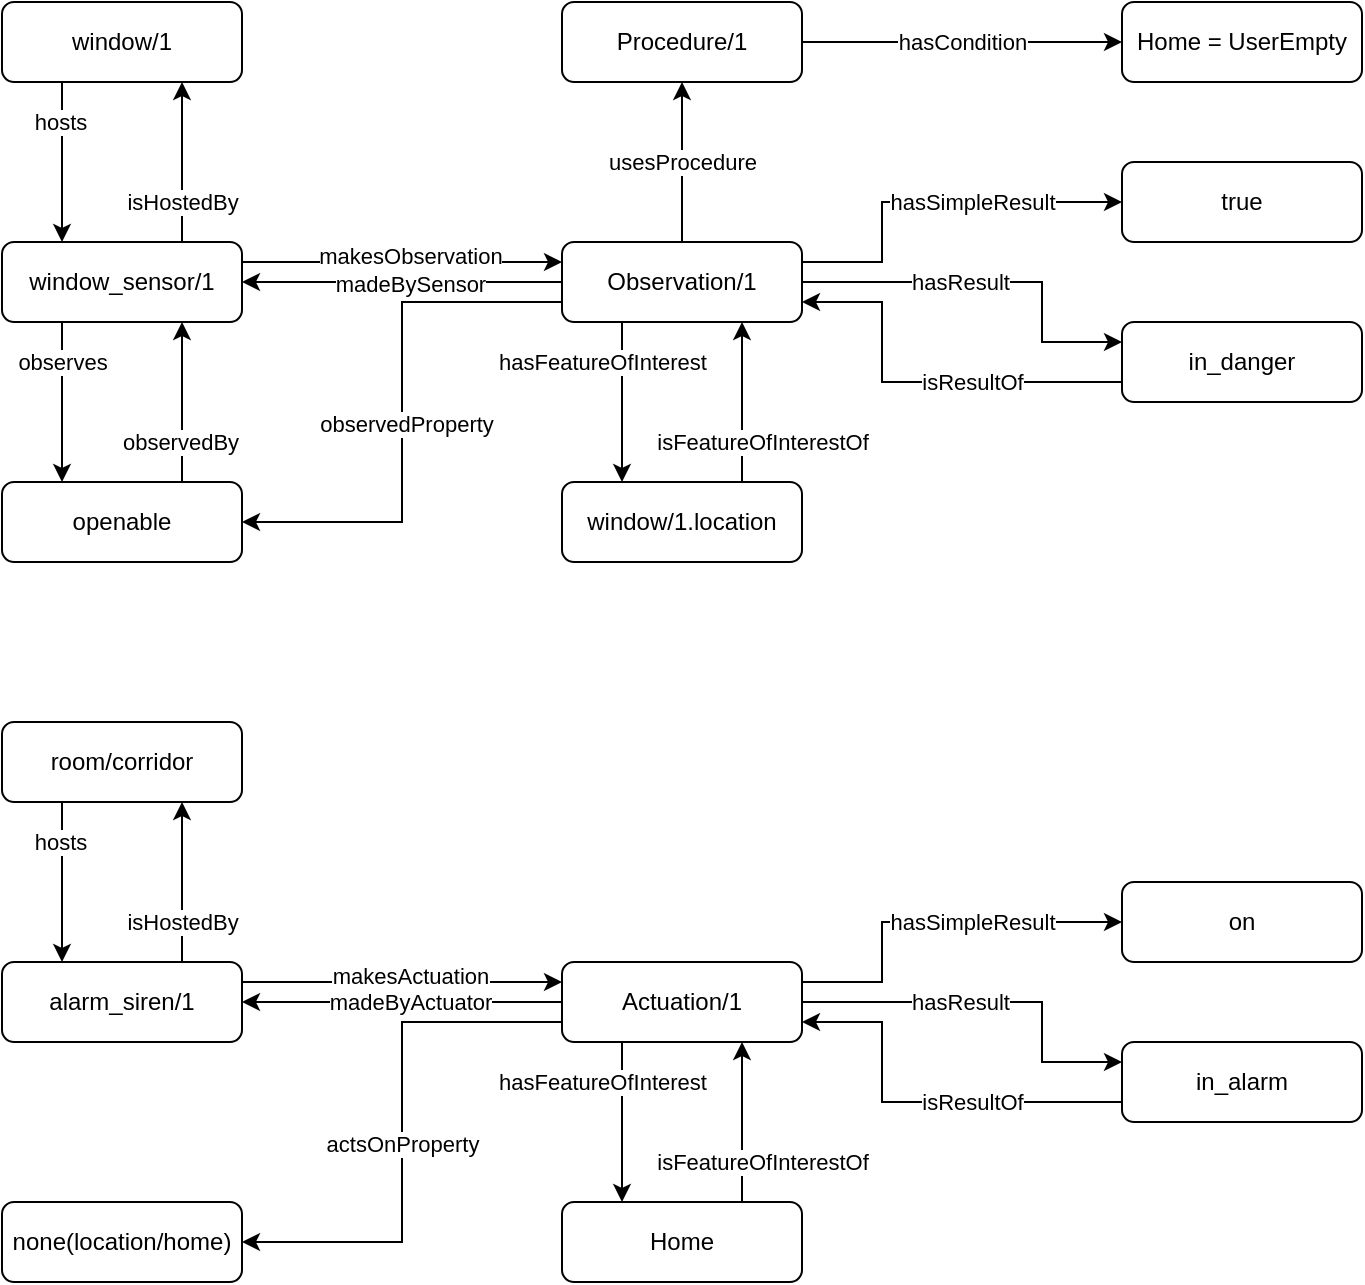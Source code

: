 <mxfile version="19.0.3" type="device"><diagram id="G6bRNgkNlgB9gb2YTl9n" name="Page-1"><mxGraphModel dx="674" dy="838" grid="1" gridSize="10" guides="1" tooltips="1" connect="1" arrows="1" fold="1" page="1" pageScale="1" pageWidth="1000" pageHeight="1100" math="0" shadow="0"><root><mxCell id="0"/><mxCell id="1" parent="0"/><mxCell id="tDqsyMVUb9Z46wKvmmyK-119" style="edgeStyle=orthogonalEdgeStyle;rounded=0;orthogonalLoop=1;jettySize=auto;html=1;exitX=1;exitY=0.25;exitDx=0;exitDy=0;entryX=0;entryY=0.25;entryDx=0;entryDy=0;" parent="1" source="tDqsyMVUb9Z46wKvmmyK-123" target="tDqsyMVUb9Z46wKvmmyK-136" edge="1"><mxGeometry relative="1" as="geometry"><Array as="points"><mxPoint x="330" y="530"/><mxPoint x="330" y="530"/></Array></mxGeometry></mxCell><mxCell id="tDqsyMVUb9Z46wKvmmyK-120" value="makesActuation" style="edgeLabel;html=1;align=center;verticalAlign=middle;resizable=0;points=[];" parent="tDqsyMVUb9Z46wKvmmyK-119" vertex="1" connectable="0"><mxGeometry x="-0.1" y="-1" relative="1" as="geometry"><mxPoint x="12" y="-4" as="offset"/></mxGeometry></mxCell><mxCell id="tDqsyMVUb9Z46wKvmmyK-121" style="edgeStyle=orthogonalEdgeStyle;rounded=0;orthogonalLoop=1;jettySize=auto;html=1;exitX=0.75;exitY=0;exitDx=0;exitDy=0;entryX=0.75;entryY=1;entryDx=0;entryDy=0;" parent="1" source="tDqsyMVUb9Z46wKvmmyK-123" target="tDqsyMVUb9Z46wKvmmyK-150" edge="1"><mxGeometry relative="1" as="geometry"/></mxCell><mxCell id="tDqsyMVUb9Z46wKvmmyK-122" value="isHostedBy" style="edgeLabel;html=1;align=center;verticalAlign=middle;resizable=0;points=[];" parent="tDqsyMVUb9Z46wKvmmyK-121" vertex="1" connectable="0"><mxGeometry x="-0.706" relative="1" as="geometry"><mxPoint y="-8" as="offset"/></mxGeometry></mxCell><mxCell id="tDqsyMVUb9Z46wKvmmyK-123" value="alarm_siren/1" style="rounded=1;whiteSpace=wrap;html=1;" parent="1" vertex="1"><mxGeometry x="80" y="520" width="120" height="40" as="geometry"/></mxCell><mxCell id="tDqsyMVUb9Z46wKvmmyK-124" style="edgeStyle=orthogonalEdgeStyle;rounded=0;orthogonalLoop=1;jettySize=auto;html=1;exitX=0;exitY=0.5;exitDx=0;exitDy=0;entryX=1;entryY=0.5;entryDx=0;entryDy=0;" parent="1" source="tDqsyMVUb9Z46wKvmmyK-136" target="tDqsyMVUb9Z46wKvmmyK-123" edge="1"><mxGeometry relative="1" as="geometry"/></mxCell><mxCell id="tDqsyMVUb9Z46wKvmmyK-125" value="madeByActuator" style="edgeLabel;html=1;align=center;verticalAlign=middle;resizable=0;points=[];" parent="tDqsyMVUb9Z46wKvmmyK-124" vertex="1" connectable="0"><mxGeometry x="0.083" relative="1" as="geometry"><mxPoint x="10" as="offset"/></mxGeometry></mxCell><mxCell id="tDqsyMVUb9Z46wKvmmyK-126" style="edgeStyle=orthogonalEdgeStyle;rounded=0;orthogonalLoop=1;jettySize=auto;html=1;exitX=0.25;exitY=1;exitDx=0;exitDy=0;entryX=0.25;entryY=0;entryDx=0;entryDy=0;" parent="1" source="tDqsyMVUb9Z46wKvmmyK-136" target="tDqsyMVUb9Z46wKvmmyK-140" edge="1"><mxGeometry relative="1" as="geometry"/></mxCell><mxCell id="tDqsyMVUb9Z46wKvmmyK-127" value="hasFeatureOfInterest" style="edgeLabel;html=1;align=center;verticalAlign=middle;resizable=0;points=[];" parent="tDqsyMVUb9Z46wKvmmyK-126" vertex="1" connectable="0"><mxGeometry x="0.225" relative="1" as="geometry"><mxPoint x="-10" y="-29" as="offset"/></mxGeometry></mxCell><mxCell id="tDqsyMVUb9Z46wKvmmyK-128" style="edgeStyle=orthogonalEdgeStyle;rounded=0;orthogonalLoop=1;jettySize=auto;html=1;exitX=1;exitY=0.5;exitDx=0;exitDy=0;entryX=0;entryY=0.25;entryDx=0;entryDy=0;" parent="1" source="tDqsyMVUb9Z46wKvmmyK-136" target="tDqsyMVUb9Z46wKvmmyK-144" edge="1"><mxGeometry relative="1" as="geometry"><Array as="points"><mxPoint x="600" y="540"/><mxPoint x="600" y="570"/></Array></mxGeometry></mxCell><mxCell id="tDqsyMVUb9Z46wKvmmyK-129" value="hasResult" style="edgeLabel;html=1;align=center;verticalAlign=middle;resizable=0;points=[];" parent="tDqsyMVUb9Z46wKvmmyK-128" vertex="1" connectable="0"><mxGeometry x="-0.666" relative="1" as="geometry"><mxPoint x="47" as="offset"/></mxGeometry></mxCell><mxCell id="tDqsyMVUb9Z46wKvmmyK-130" style="edgeStyle=orthogonalEdgeStyle;rounded=0;orthogonalLoop=1;jettySize=auto;html=1;exitX=1;exitY=0.25;exitDx=0;exitDy=0;entryX=0;entryY=0.5;entryDx=0;entryDy=0;" parent="1" source="tDqsyMVUb9Z46wKvmmyK-136" target="tDqsyMVUb9Z46wKvmmyK-141" edge="1"><mxGeometry relative="1" as="geometry"><Array as="points"><mxPoint x="520" y="530"/><mxPoint x="520" y="500"/></Array></mxGeometry></mxCell><mxCell id="tDqsyMVUb9Z46wKvmmyK-131" value="hasSimpleResult" style="edgeLabel;html=1;align=center;verticalAlign=middle;resizable=0;points=[];" parent="tDqsyMVUb9Z46wKvmmyK-130" vertex="1" connectable="0"><mxGeometry x="0.142" y="-2" relative="1" as="geometry"><mxPoint x="6" y="-2" as="offset"/></mxGeometry></mxCell><mxCell id="tDqsyMVUb9Z46wKvmmyK-134" style="edgeStyle=orthogonalEdgeStyle;rounded=0;orthogonalLoop=1;jettySize=auto;html=1;exitX=0;exitY=0.75;exitDx=0;exitDy=0;entryX=1;entryY=0.5;entryDx=0;entryDy=0;" parent="1" source="tDqsyMVUb9Z46wKvmmyK-136" target="tDqsyMVUb9Z46wKvmmyK-137" edge="1"><mxGeometry relative="1" as="geometry"/></mxCell><mxCell id="tDqsyMVUb9Z46wKvmmyK-135" value="actsOnProperty" style="edgeLabel;html=1;align=center;verticalAlign=middle;resizable=0;points=[];" parent="tDqsyMVUb9Z46wKvmmyK-134" vertex="1" connectable="0"><mxGeometry x="0.165" relative="1" as="geometry"><mxPoint y="-17" as="offset"/></mxGeometry></mxCell><mxCell id="tDqsyMVUb9Z46wKvmmyK-136" value="Actuation/1" style="rounded=1;whiteSpace=wrap;html=1;" parent="1" vertex="1"><mxGeometry x="360" y="520" width="120" height="40" as="geometry"/></mxCell><mxCell id="tDqsyMVUb9Z46wKvmmyK-137" value="none(location/home)" style="rounded=1;whiteSpace=wrap;html=1;" parent="1" vertex="1"><mxGeometry x="80" y="640" width="120" height="40" as="geometry"/></mxCell><mxCell id="tDqsyMVUb9Z46wKvmmyK-138" style="edgeStyle=orthogonalEdgeStyle;rounded=0;orthogonalLoop=1;jettySize=auto;html=1;exitX=0.75;exitY=0;exitDx=0;exitDy=0;entryX=0.75;entryY=1;entryDx=0;entryDy=0;" parent="1" source="tDqsyMVUb9Z46wKvmmyK-140" target="tDqsyMVUb9Z46wKvmmyK-136" edge="1"><mxGeometry relative="1" as="geometry"/></mxCell><mxCell id="tDqsyMVUb9Z46wKvmmyK-139" value="isFeatureOfInterestOf" style="edgeLabel;html=1;align=center;verticalAlign=middle;resizable=0;points=[];" parent="tDqsyMVUb9Z46wKvmmyK-138" vertex="1" connectable="0"><mxGeometry x="-0.225" y="-1" relative="1" as="geometry"><mxPoint x="9" y="11" as="offset"/></mxGeometry></mxCell><mxCell id="tDqsyMVUb9Z46wKvmmyK-140" value="Home" style="rounded=1;whiteSpace=wrap;html=1;" parent="1" vertex="1"><mxGeometry x="360" y="640" width="120" height="40" as="geometry"/></mxCell><mxCell id="tDqsyMVUb9Z46wKvmmyK-141" value="on" style="rounded=1;whiteSpace=wrap;html=1;" parent="1" vertex="1"><mxGeometry x="640" y="480" width="120" height="40" as="geometry"/></mxCell><mxCell id="tDqsyMVUb9Z46wKvmmyK-142" style="edgeStyle=orthogonalEdgeStyle;rounded=0;orthogonalLoop=1;jettySize=auto;html=1;exitX=0;exitY=0.5;exitDx=0;exitDy=0;entryX=1;entryY=0.75;entryDx=0;entryDy=0;" parent="1" source="tDqsyMVUb9Z46wKvmmyK-144" target="tDqsyMVUb9Z46wKvmmyK-136" edge="1"><mxGeometry relative="1" as="geometry"><Array as="points"><mxPoint x="520" y="590"/><mxPoint x="520" y="550"/></Array></mxGeometry></mxCell><mxCell id="tDqsyMVUb9Z46wKvmmyK-143" value="isResultOf" style="edgeLabel;html=1;align=center;verticalAlign=middle;resizable=0;points=[];" parent="tDqsyMVUb9Z46wKvmmyK-142" vertex="1" connectable="0"><mxGeometry x="0.108" y="-1" relative="1" as="geometry"><mxPoint x="31" y="1" as="offset"/></mxGeometry></mxCell><mxCell id="tDqsyMVUb9Z46wKvmmyK-144" value="in_alarm" style="rounded=1;whiteSpace=wrap;html=1;" parent="1" vertex="1"><mxGeometry x="640" y="560" width="120" height="40" as="geometry"/></mxCell><mxCell id="tDqsyMVUb9Z46wKvmmyK-148" style="edgeStyle=orthogonalEdgeStyle;rounded=0;orthogonalLoop=1;jettySize=auto;html=1;exitX=0.25;exitY=1;exitDx=0;exitDy=0;entryX=0.25;entryY=0;entryDx=0;entryDy=0;" parent="1" source="tDqsyMVUb9Z46wKvmmyK-150" target="tDqsyMVUb9Z46wKvmmyK-123" edge="1"><mxGeometry relative="1" as="geometry"/></mxCell><mxCell id="tDqsyMVUb9Z46wKvmmyK-149" value="hosts" style="edgeLabel;html=1;align=center;verticalAlign=middle;resizable=0;points=[];" parent="tDqsyMVUb9Z46wKvmmyK-148" vertex="1" connectable="0"><mxGeometry x="-0.773" y="-1" relative="1" as="geometry"><mxPoint y="11" as="offset"/></mxGeometry></mxCell><mxCell id="tDqsyMVUb9Z46wKvmmyK-150" value="room/corridor" style="rounded=1;whiteSpace=wrap;html=1;" parent="1" vertex="1"><mxGeometry x="80" y="400" width="120" height="40" as="geometry"/></mxCell><mxCell id="tDqsyMVUb9Z46wKvmmyK-186" style="edgeStyle=orthogonalEdgeStyle;rounded=0;orthogonalLoop=1;jettySize=auto;html=1;exitX=1;exitY=0.25;exitDx=0;exitDy=0;entryX=0;entryY=0.25;entryDx=0;entryDy=0;" parent="1" source="tDqsyMVUb9Z46wKvmmyK-192" target="tDqsyMVUb9Z46wKvmmyK-203" edge="1"><mxGeometry relative="1" as="geometry"><Array as="points"><mxPoint x="330" y="170"/><mxPoint x="330" y="170"/></Array></mxGeometry></mxCell><mxCell id="tDqsyMVUb9Z46wKvmmyK-187" value="makesObservation" style="edgeLabel;html=1;align=center;verticalAlign=middle;resizable=0;points=[];" parent="tDqsyMVUb9Z46wKvmmyK-186" vertex="1" connectable="0"><mxGeometry x="-0.1" y="-1" relative="1" as="geometry"><mxPoint x="12" y="-4" as="offset"/></mxGeometry></mxCell><mxCell id="tDqsyMVUb9Z46wKvmmyK-188" style="edgeStyle=orthogonalEdgeStyle;rounded=0;orthogonalLoop=1;jettySize=auto;html=1;exitX=0.25;exitY=1;exitDx=0;exitDy=0;entryX=0.25;entryY=0;entryDx=0;entryDy=0;" parent="1" source="tDqsyMVUb9Z46wKvmmyK-192" target="tDqsyMVUb9Z46wKvmmyK-208" edge="1"><mxGeometry relative="1" as="geometry"/></mxCell><mxCell id="tDqsyMVUb9Z46wKvmmyK-189" value="observes" style="edgeLabel;html=1;align=center;verticalAlign=middle;resizable=0;points=[];" parent="tDqsyMVUb9Z46wKvmmyK-188" vertex="1" connectable="0"><mxGeometry x="0.225" relative="1" as="geometry"><mxPoint y="-29" as="offset"/></mxGeometry></mxCell><mxCell id="tDqsyMVUb9Z46wKvmmyK-190" style="edgeStyle=orthogonalEdgeStyle;rounded=0;orthogonalLoop=1;jettySize=auto;html=1;exitX=0.75;exitY=0;exitDx=0;exitDy=0;entryX=0.75;entryY=1;entryDx=0;entryDy=0;" parent="1" source="tDqsyMVUb9Z46wKvmmyK-192" target="tDqsyMVUb9Z46wKvmmyK-221" edge="1"><mxGeometry relative="1" as="geometry"/></mxCell><mxCell id="tDqsyMVUb9Z46wKvmmyK-191" value="isHostedBy" style="edgeLabel;html=1;align=center;verticalAlign=middle;resizable=0;points=[];" parent="tDqsyMVUb9Z46wKvmmyK-190" vertex="1" connectable="0"><mxGeometry x="-0.706" relative="1" as="geometry"><mxPoint y="-8" as="offset"/></mxGeometry></mxCell><mxCell id="tDqsyMVUb9Z46wKvmmyK-192" value="window_sensor/1" style="rounded=1;whiteSpace=wrap;html=1;" parent="1" vertex="1"><mxGeometry x="80" y="160" width="120" height="40" as="geometry"/></mxCell><mxCell id="tDqsyMVUb9Z46wKvmmyK-193" style="edgeStyle=orthogonalEdgeStyle;rounded=0;orthogonalLoop=1;jettySize=auto;html=1;exitX=0;exitY=0.5;exitDx=0;exitDy=0;" parent="1" source="tDqsyMVUb9Z46wKvmmyK-203" edge="1"><mxGeometry relative="1" as="geometry"><mxPoint x="200" y="180" as="targetPoint"/></mxGeometry></mxCell><mxCell id="tDqsyMVUb9Z46wKvmmyK-194" value="madeBySensor" style="edgeLabel;html=1;align=center;verticalAlign=middle;resizable=0;points=[];" parent="tDqsyMVUb9Z46wKvmmyK-193" vertex="1" connectable="0"><mxGeometry x="0.083" relative="1" as="geometry"><mxPoint x="10" as="offset"/></mxGeometry></mxCell><mxCell id="tDqsyMVUb9Z46wKvmmyK-195" style="edgeStyle=orthogonalEdgeStyle;rounded=0;orthogonalLoop=1;jettySize=auto;html=1;exitX=0.25;exitY=1;exitDx=0;exitDy=0;entryX=0.25;entryY=0;entryDx=0;entryDy=0;" parent="1" source="tDqsyMVUb9Z46wKvmmyK-203" target="tDqsyMVUb9Z46wKvmmyK-211" edge="1"><mxGeometry relative="1" as="geometry"/></mxCell><mxCell id="tDqsyMVUb9Z46wKvmmyK-196" value="hasFeatureOfInterest" style="edgeLabel;html=1;align=center;verticalAlign=middle;resizable=0;points=[];" parent="tDqsyMVUb9Z46wKvmmyK-195" vertex="1" connectable="0"><mxGeometry x="0.225" relative="1" as="geometry"><mxPoint x="-10" y="-29" as="offset"/></mxGeometry></mxCell><mxCell id="tDqsyMVUb9Z46wKvmmyK-197" style="edgeStyle=orthogonalEdgeStyle;rounded=0;orthogonalLoop=1;jettySize=auto;html=1;exitX=1;exitY=0.5;exitDx=0;exitDy=0;entryX=0;entryY=0.25;entryDx=0;entryDy=0;" parent="1" source="tDqsyMVUb9Z46wKvmmyK-203" target="tDqsyMVUb9Z46wKvmmyK-215" edge="1"><mxGeometry relative="1" as="geometry"><Array as="points"><mxPoint x="600" y="180"/><mxPoint x="600" y="210"/></Array></mxGeometry></mxCell><mxCell id="tDqsyMVUb9Z46wKvmmyK-198" value="hasResult" style="edgeLabel;html=1;align=center;verticalAlign=middle;resizable=0;points=[];" parent="tDqsyMVUb9Z46wKvmmyK-197" vertex="1" connectable="0"><mxGeometry x="-0.666" relative="1" as="geometry"><mxPoint x="47" as="offset"/></mxGeometry></mxCell><mxCell id="tDqsyMVUb9Z46wKvmmyK-199" style="edgeStyle=orthogonalEdgeStyle;rounded=0;orthogonalLoop=1;jettySize=auto;html=1;exitX=1;exitY=0.25;exitDx=0;exitDy=0;entryX=0;entryY=0.5;entryDx=0;entryDy=0;" parent="1" source="tDqsyMVUb9Z46wKvmmyK-203" target="tDqsyMVUb9Z46wKvmmyK-212" edge="1"><mxGeometry relative="1" as="geometry"><Array as="points"><mxPoint x="520" y="170"/><mxPoint x="520" y="140"/></Array></mxGeometry></mxCell><mxCell id="tDqsyMVUb9Z46wKvmmyK-200" value="hasSimpleResult" style="edgeLabel;html=1;align=center;verticalAlign=middle;resizable=0;points=[];" parent="tDqsyMVUb9Z46wKvmmyK-199" vertex="1" connectable="0"><mxGeometry x="0.142" y="-2" relative="1" as="geometry"><mxPoint x="6" y="-2" as="offset"/></mxGeometry></mxCell><mxCell id="tDqsyMVUb9Z46wKvmmyK-201" style="edgeStyle=orthogonalEdgeStyle;rounded=0;orthogonalLoop=1;jettySize=auto;html=1;exitX=0.5;exitY=0;exitDx=0;exitDy=0;entryX=0.5;entryY=1;entryDx=0;entryDy=0;" parent="1" source="tDqsyMVUb9Z46wKvmmyK-203" target="tDqsyMVUb9Z46wKvmmyK-218" edge="1"><mxGeometry relative="1" as="geometry"/></mxCell><mxCell id="tDqsyMVUb9Z46wKvmmyK-202" value="usesProcedure" style="edgeLabel;html=1;align=center;verticalAlign=middle;resizable=0;points=[];" parent="tDqsyMVUb9Z46wKvmmyK-201" vertex="1" connectable="0"><mxGeometry x="-0.206" relative="1" as="geometry"><mxPoint y="-8" as="offset"/></mxGeometry></mxCell><mxCell id="tDqsyMVUb9Z46wKvmmyK-203" value="Observation/1" style="rounded=1;whiteSpace=wrap;html=1;" parent="1" vertex="1"><mxGeometry x="360" y="160" width="120" height="40" as="geometry"/></mxCell><mxCell id="tDqsyMVUb9Z46wKvmmyK-204" style="edgeStyle=orthogonalEdgeStyle;rounded=0;orthogonalLoop=1;jettySize=auto;html=1;exitX=0.75;exitY=0;exitDx=0;exitDy=0;entryX=0.75;entryY=1;entryDx=0;entryDy=0;" parent="1" source="tDqsyMVUb9Z46wKvmmyK-208" target="tDqsyMVUb9Z46wKvmmyK-192" edge="1"><mxGeometry relative="1" as="geometry"><Array as="points"><mxPoint x="170" y="230"/><mxPoint x="170" y="230"/></Array></mxGeometry></mxCell><mxCell id="tDqsyMVUb9Z46wKvmmyK-205" value="observedBy" style="edgeLabel;html=1;align=center;verticalAlign=middle;resizable=0;points=[];" parent="tDqsyMVUb9Z46wKvmmyK-204" vertex="1" connectable="0"><mxGeometry x="0.25" y="1" relative="1" as="geometry"><mxPoint y="30" as="offset"/></mxGeometry></mxCell><mxCell id="tDqsyMVUb9Z46wKvmmyK-206" style="edgeStyle=orthogonalEdgeStyle;rounded=0;orthogonalLoop=1;jettySize=auto;html=1;exitX=1;exitY=0.5;exitDx=0;exitDy=0;entryX=0;entryY=0.75;entryDx=0;entryDy=0;startArrow=classic;startFill=1;endArrow=none;endFill=0;" parent="1" source="tDqsyMVUb9Z46wKvmmyK-208" target="tDqsyMVUb9Z46wKvmmyK-203" edge="1"><mxGeometry relative="1" as="geometry"/></mxCell><mxCell id="tDqsyMVUb9Z46wKvmmyK-207" value="observedProperty" style="edgeLabel;html=1;align=center;verticalAlign=middle;resizable=0;points=[];" parent="tDqsyMVUb9Z46wKvmmyK-206" vertex="1" connectable="0"><mxGeometry x="-0.042" y="-2" relative="1" as="geometry"><mxPoint as="offset"/></mxGeometry></mxCell><mxCell id="tDqsyMVUb9Z46wKvmmyK-208" value="openable" style="rounded=1;whiteSpace=wrap;html=1;" parent="1" vertex="1"><mxGeometry x="80" y="280" width="120" height="40" as="geometry"/></mxCell><mxCell id="tDqsyMVUb9Z46wKvmmyK-209" style="edgeStyle=orthogonalEdgeStyle;rounded=0;orthogonalLoop=1;jettySize=auto;html=1;exitX=0.75;exitY=0;exitDx=0;exitDy=0;entryX=0.75;entryY=1;entryDx=0;entryDy=0;" parent="1" source="tDqsyMVUb9Z46wKvmmyK-211" target="tDqsyMVUb9Z46wKvmmyK-203" edge="1"><mxGeometry relative="1" as="geometry"/></mxCell><mxCell id="tDqsyMVUb9Z46wKvmmyK-210" value="isFeatureOfInterestOf" style="edgeLabel;html=1;align=center;verticalAlign=middle;resizable=0;points=[];" parent="tDqsyMVUb9Z46wKvmmyK-209" vertex="1" connectable="0"><mxGeometry x="-0.225" y="-1" relative="1" as="geometry"><mxPoint x="9" y="11" as="offset"/></mxGeometry></mxCell><mxCell id="tDqsyMVUb9Z46wKvmmyK-211" value="window/1.location" style="rounded=1;whiteSpace=wrap;html=1;" parent="1" vertex="1"><mxGeometry x="360" y="280" width="120" height="40" as="geometry"/></mxCell><mxCell id="tDqsyMVUb9Z46wKvmmyK-212" value="true" style="rounded=1;whiteSpace=wrap;html=1;" parent="1" vertex="1"><mxGeometry x="640" y="120" width="120" height="40" as="geometry"/></mxCell><mxCell id="tDqsyMVUb9Z46wKvmmyK-213" style="edgeStyle=orthogonalEdgeStyle;rounded=0;orthogonalLoop=1;jettySize=auto;html=1;exitX=0;exitY=0.5;exitDx=0;exitDy=0;entryX=1;entryY=0.75;entryDx=0;entryDy=0;" parent="1" source="tDqsyMVUb9Z46wKvmmyK-215" target="tDqsyMVUb9Z46wKvmmyK-203" edge="1"><mxGeometry relative="1" as="geometry"><Array as="points"><mxPoint x="520" y="230"/><mxPoint x="520" y="190"/></Array></mxGeometry></mxCell><mxCell id="tDqsyMVUb9Z46wKvmmyK-214" value="isResultOf" style="edgeLabel;html=1;align=center;verticalAlign=middle;resizable=0;points=[];" parent="tDqsyMVUb9Z46wKvmmyK-213" vertex="1" connectable="0"><mxGeometry x="0.108" y="-1" relative="1" as="geometry"><mxPoint x="31" y="1" as="offset"/></mxGeometry></mxCell><mxCell id="tDqsyMVUb9Z46wKvmmyK-215" value="in_danger" style="rounded=1;whiteSpace=wrap;html=1;" parent="1" vertex="1"><mxGeometry x="640" y="200" width="120" height="40" as="geometry"/></mxCell><mxCell id="tDqsyMVUb9Z46wKvmmyK-216" style="edgeStyle=orthogonalEdgeStyle;rounded=0;orthogonalLoop=1;jettySize=auto;html=1;exitX=1;exitY=0.5;exitDx=0;exitDy=0;" parent="1" source="tDqsyMVUb9Z46wKvmmyK-218" target="tDqsyMVUb9Z46wKvmmyK-222" edge="1"><mxGeometry relative="1" as="geometry"/></mxCell><mxCell id="tDqsyMVUb9Z46wKvmmyK-217" value="hasCondition" style="edgeLabel;html=1;align=center;verticalAlign=middle;resizable=0;points=[];" parent="tDqsyMVUb9Z46wKvmmyK-216" vertex="1" connectable="0"><mxGeometry x="0.143" y="-2" relative="1" as="geometry"><mxPoint x="-12" y="-2" as="offset"/></mxGeometry></mxCell><mxCell id="tDqsyMVUb9Z46wKvmmyK-218" value="Procedure/1" style="rounded=1;whiteSpace=wrap;html=1;" parent="1" vertex="1"><mxGeometry x="360" y="40" width="120" height="40" as="geometry"/></mxCell><mxCell id="tDqsyMVUb9Z46wKvmmyK-219" style="edgeStyle=orthogonalEdgeStyle;rounded=0;orthogonalLoop=1;jettySize=auto;html=1;exitX=0.25;exitY=1;exitDx=0;exitDy=0;entryX=0.25;entryY=0;entryDx=0;entryDy=0;" parent="1" source="tDqsyMVUb9Z46wKvmmyK-221" target="tDqsyMVUb9Z46wKvmmyK-192" edge="1"><mxGeometry relative="1" as="geometry"/></mxCell><mxCell id="tDqsyMVUb9Z46wKvmmyK-220" value="hosts" style="edgeLabel;html=1;align=center;verticalAlign=middle;resizable=0;points=[];" parent="tDqsyMVUb9Z46wKvmmyK-219" vertex="1" connectable="0"><mxGeometry x="-0.773" y="-1" relative="1" as="geometry"><mxPoint y="11" as="offset"/></mxGeometry></mxCell><mxCell id="tDqsyMVUb9Z46wKvmmyK-221" value="window/1" style="rounded=1;whiteSpace=wrap;html=1;" parent="1" vertex="1"><mxGeometry x="80" y="40" width="120" height="40" as="geometry"/></mxCell><mxCell id="tDqsyMVUb9Z46wKvmmyK-222" value="Home = UserEmpty" style="rounded=1;whiteSpace=wrap;html=1;" parent="1" vertex="1"><mxGeometry x="640" y="40" width="120" height="40" as="geometry"/></mxCell></root></mxGraphModel></diagram></mxfile>